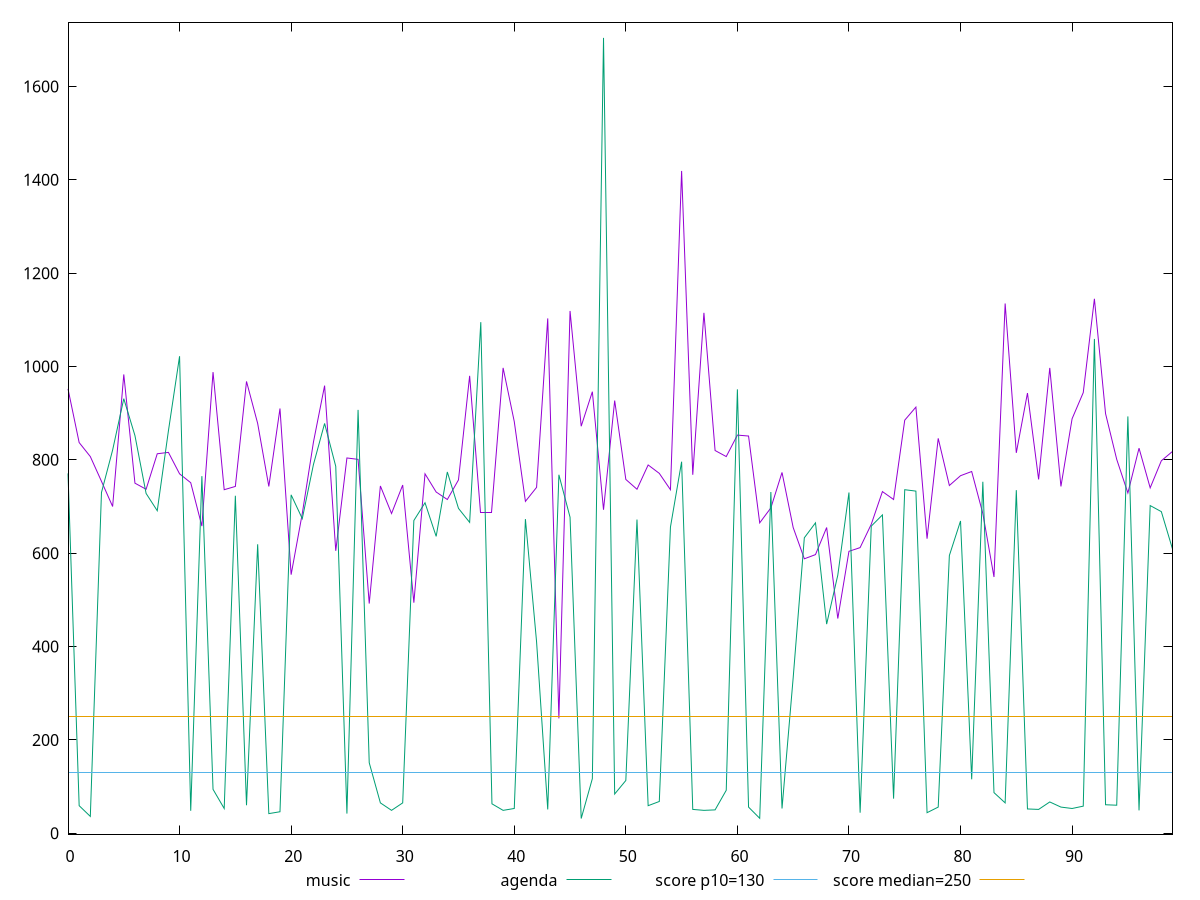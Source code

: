 reset

$music <<EOF
0 952
1 837
2 807
3 754.0000000000009
4 700
5 983
6 750
7 737
8 813
9 816
10 770
11 751
12 658
13 988
14 736
15 743
16 968
17 878
18 743
19 910.0000000000009
20 554
21 685
22 838
23 959
24 605
25 803.9999999999991
26 801
27 492
28 744
29 685
30 746
31 494
32 770
33 731
34 715
35 757
36 979.9999999999991
37 688
38 687.9999999999991
39 997.0000000000009
40 882
41 711
42 741
43 1102.999999999999
44 246
45 1118.999999999999
46 872
47 946
48 693
49 927
50 758
51 736.9999999999991
52 789
53 770.9999999999991
54 736
55 1419
56 768.0000000000009
57 1115
58 819.9999999999991
59 807
60 853
61 851
62 665
63 697
64 773
65 654.9999999999991
66 588
67 597
68 655
69 460
70 604
71 612
72 662
73 732.0000000000009
74 715
75 885
76 913
77 631
78 846
79 745
80 766
81 775
82 685
83 549
84 1135
85 814.9999999999991
86 943
87 758
88 997
89 743
90 888
91 943.9999999999991
92 1145
93 899
94 801
95 729
96 825
97 740
98 798
99 818
EOF

$agenda <<EOF
0 771
1 59
2 36
3 729.9999999999982
4 821
5 931
6 852
7 728
8 691
9 862
10 1022
11 48
12 765
13 94
14 53
15 723
16 60
17 619
18 42
19 46
20 725
21 674
22 790
23 878
24 786
25 42
26 907
27 151
28 65
29 49
30 65
31 670
32 708
33 636
34 774
35 696.0000000000009
36 666
37 1095.000000000001
38 63
39 49
40 53
41 673
42 410.0000000000001
43 51
44 768
45 677
46 31.5
47 117
48 1704.0000000000018
49 84
50 113
51 672
52 59
53 68
54 656
55 796
56 51
57 49
58 50
59 92
60 951
61 56
62 32
63 731
64 53
65 333
66 633
67 665
68 448
69 553
70 730.0000000000009
71 44
72 658
73 682
74 74
75 736
76 733
77 44
78 56.000000000000455
79 595
80 669
81 115.5
82 753
83 87
84 65
85 735
86 52
87 51
88 67
89 56
90 53
91 58
92 1059
93 61
94 60
95 893
96 49
97 702
98 689
99 609
EOF

set key outside below
set xrange [0:99]
set yrange [-1.9500000000000384:1737.4500000000019]
set trange [-1.9500000000000384:1737.4500000000019]
set terminal svg size 640, 520 enhanced background rgb 'white'
set output "reports/report_00028_2021-02-24T12-49-42.674Z/max-potential-fid/comparison/line/0_vs_1.svg"

plot $music title "music" with line, \
     $agenda title "agenda" with line, \
     130 title "score p10=130", \
     250 title "score median=250"

reset
